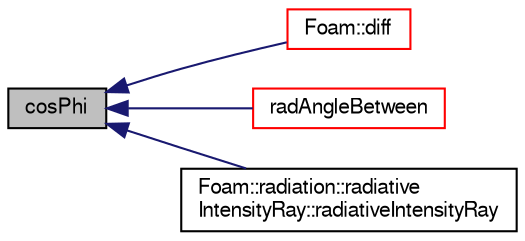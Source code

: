 digraph "cosPhi"
{
  bgcolor="transparent";
  edge [fontname="FreeSans",fontsize="10",labelfontname="FreeSans",labelfontsize="10"];
  node [fontname="FreeSans",fontsize="10",shape=record];
  rankdir="LR";
  Node1 [label="cosPhi",height=0.2,width=0.4,color="black", fillcolor="grey75", style="filled" fontcolor="black"];
  Node1 -> Node2 [dir="back",color="midnightblue",fontsize="10",style="solid",fontname="FreeSans"];
  Node2 [label="Foam::diff",height=0.2,width=0.4,color="red",URL="$a10237.html#a909dfcb43467b8b77f65e4bf9bc755f7",tooltip="Return a quantity of the difference between two triads. "];
  Node1 -> Node3 [dir="back",color="midnightblue",fontsize="10",style="solid",fontname="FreeSans"];
  Node3 [label="radAngleBetween",height=0.2,width=0.4,color="red",URL="$a10324.html#a40e012ba4fce0239b9220edeae4f9cb2",tooltip="Calculate angle between a and b in radians. "];
  Node1 -> Node4 [dir="back",color="midnightblue",fontsize="10",style="solid",fontname="FreeSans"];
  Node4 [label="Foam::radiation::radiative\lIntensityRay::radiativeIntensityRay",height=0.2,width=0.4,color="black",URL="$a02002.html#a8ff1f62493fd44fbfb25c919f14bdc70",tooltip="Construct form components. "];
}
